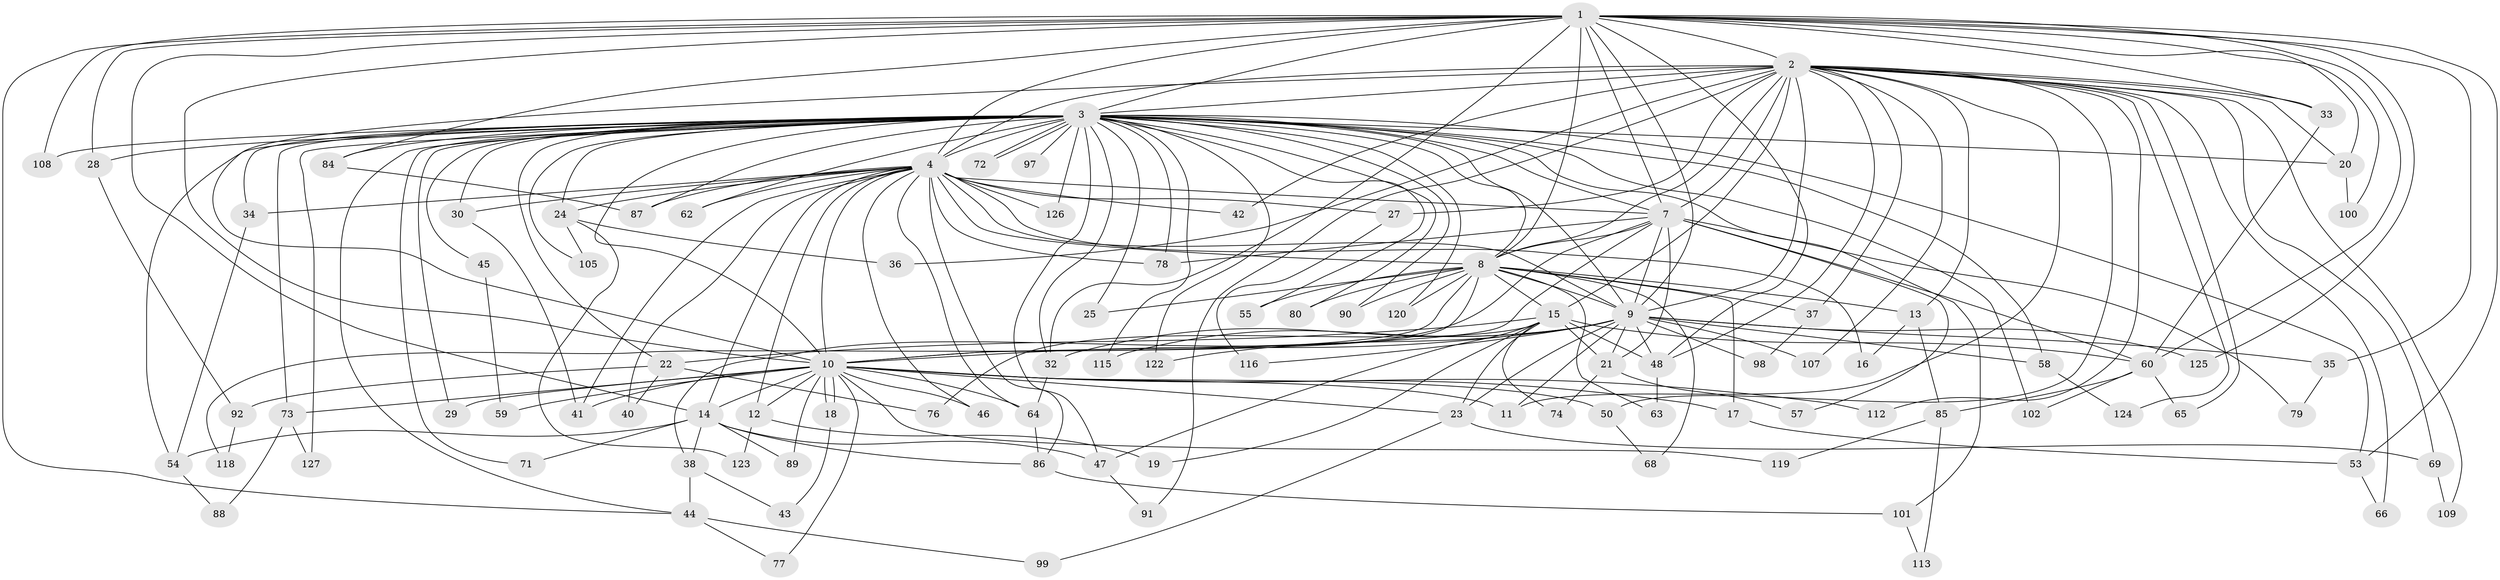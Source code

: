 // Generated by graph-tools (version 1.1) at 2025/23/03/03/25 07:23:39]
// undirected, 99 vertices, 227 edges
graph export_dot {
graph [start="1"]
  node [color=gray90,style=filled];
  1 [super="+26"];
  2 [super="+6"];
  3 [super="+5"];
  4 [super="+81"];
  7 [super="+83"];
  8 [super="+49"];
  9 [super="+95"];
  10 [super="+31"];
  11 [super="+104"];
  12;
  13;
  14 [super="+111"];
  15 [super="+51"];
  16;
  17 [super="+114"];
  18;
  19;
  20 [super="+61"];
  21 [super="+52"];
  22 [super="+39"];
  23 [super="+82"];
  24;
  25;
  27;
  28;
  29;
  30;
  32;
  33 [super="+70"];
  34;
  35;
  36;
  37;
  38;
  40;
  41 [super="+121"];
  42;
  43;
  44 [super="+67"];
  45;
  46;
  47 [super="+75"];
  48 [super="+56"];
  50 [super="+110"];
  53;
  54 [super="+94"];
  55;
  57;
  58;
  59;
  60 [super="+93"];
  62;
  63;
  64 [super="+103"];
  65;
  66;
  68;
  69;
  71;
  72;
  73;
  74;
  76;
  77;
  78 [super="+96"];
  79;
  80;
  84;
  85;
  86 [super="+106"];
  87 [super="+117"];
  88;
  89;
  90;
  91;
  92;
  97;
  98;
  99;
  100;
  101;
  102;
  105;
  107;
  108;
  109;
  112;
  113;
  115;
  116;
  118;
  119;
  120;
  122;
  123;
  124;
  125;
  126;
  127;
  1 -- 2 [weight=2];
  1 -- 3 [weight=2];
  1 -- 4;
  1 -- 7;
  1 -- 8;
  1 -- 9;
  1 -- 10;
  1 -- 20;
  1 -- 28;
  1 -- 32;
  1 -- 33;
  1 -- 35;
  1 -- 48;
  1 -- 53;
  1 -- 60;
  1 -- 100;
  1 -- 108;
  1 -- 125;
  1 -- 84;
  1 -- 44;
  1 -- 14;
  2 -- 3 [weight=4];
  2 -- 4 [weight=2];
  2 -- 7 [weight=2];
  2 -- 8 [weight=2];
  2 -- 9 [weight=2];
  2 -- 10 [weight=2];
  2 -- 13;
  2 -- 15 [weight=2];
  2 -- 27;
  2 -- 37;
  2 -- 42;
  2 -- 48;
  2 -- 50;
  2 -- 66;
  2 -- 91;
  2 -- 109;
  2 -- 124;
  2 -- 65;
  2 -- 69;
  2 -- 11;
  2 -- 33;
  2 -- 36;
  2 -- 107;
  2 -- 112;
  2 -- 20;
  3 -- 4 [weight=2];
  3 -- 7 [weight=2];
  3 -- 8 [weight=2];
  3 -- 9 [weight=2];
  3 -- 10 [weight=3];
  3 -- 20;
  3 -- 22;
  3 -- 24;
  3 -- 30;
  3 -- 32;
  3 -- 44;
  3 -- 53;
  3 -- 58;
  3 -- 72;
  3 -- 72;
  3 -- 80;
  3 -- 84;
  3 -- 87;
  3 -- 97 [weight=2];
  3 -- 101;
  3 -- 102;
  3 -- 115;
  3 -- 71;
  3 -- 73;
  3 -- 25;
  3 -- 90;
  3 -- 28;
  3 -- 29;
  3 -- 34;
  3 -- 126;
  3 -- 105;
  3 -- 108;
  3 -- 45;
  3 -- 54;
  3 -- 55;
  3 -- 120;
  3 -- 122;
  3 -- 62;
  3 -- 127;
  3 -- 78;
  3 -- 47;
  4 -- 7;
  4 -- 8 [weight=2];
  4 -- 9;
  4 -- 10;
  4 -- 12;
  4 -- 14;
  4 -- 16;
  4 -- 24;
  4 -- 27;
  4 -- 30;
  4 -- 34;
  4 -- 40;
  4 -- 41;
  4 -- 42;
  4 -- 46;
  4 -- 62;
  4 -- 64;
  4 -- 78;
  4 -- 86;
  4 -- 126;
  4 -- 87;
  7 -- 8;
  7 -- 9;
  7 -- 10;
  7 -- 21;
  7 -- 38;
  7 -- 57;
  7 -- 78;
  7 -- 79;
  7 -- 60;
  8 -- 9;
  8 -- 10;
  8 -- 13;
  8 -- 17;
  8 -- 25;
  8 -- 37;
  8 -- 55;
  8 -- 63;
  8 -- 68;
  8 -- 80;
  8 -- 90;
  8 -- 118;
  8 -- 120;
  8 -- 15;
  9 -- 10;
  9 -- 21;
  9 -- 35;
  9 -- 58;
  9 -- 98;
  9 -- 107;
  9 -- 115;
  9 -- 116;
  9 -- 122;
  9 -- 125;
  9 -- 23;
  9 -- 32;
  9 -- 48;
  9 -- 11;
  10 -- 11;
  10 -- 12;
  10 -- 14;
  10 -- 17;
  10 -- 18;
  10 -- 18;
  10 -- 23;
  10 -- 29;
  10 -- 46;
  10 -- 50 [weight=2];
  10 -- 73;
  10 -- 77;
  10 -- 89;
  10 -- 112;
  10 -- 119;
  10 -- 41;
  10 -- 59;
  10 -- 64;
  12 -- 19;
  12 -- 123;
  13 -- 16;
  13 -- 85;
  14 -- 38;
  14 -- 47;
  14 -- 71;
  14 -- 89;
  14 -- 86;
  14 -- 54;
  15 -- 19;
  15 -- 22 [weight=2];
  15 -- 23;
  15 -- 47;
  15 -- 60;
  15 -- 74;
  15 -- 76;
  15 -- 48;
  15 -- 21;
  17 -- 53;
  18 -- 43;
  20 -- 100;
  21 -- 57;
  21 -- 74;
  22 -- 76;
  22 -- 92;
  22 -- 40;
  23 -- 69;
  23 -- 99;
  24 -- 36;
  24 -- 105;
  24 -- 123;
  27 -- 116;
  28 -- 92;
  30 -- 41;
  32 -- 64;
  33 -- 60;
  34 -- 54;
  35 -- 79;
  37 -- 98;
  38 -- 43;
  38 -- 44;
  44 -- 77;
  44 -- 99;
  45 -- 59;
  47 -- 91;
  48 -- 63;
  50 -- 68;
  53 -- 66;
  54 -- 88;
  58 -- 124;
  60 -- 65;
  60 -- 85;
  60 -- 102;
  64 -- 86;
  69 -- 109;
  73 -- 88;
  73 -- 127;
  84 -- 87;
  85 -- 113;
  85 -- 119;
  86 -- 101;
  92 -- 118;
  101 -- 113;
}
